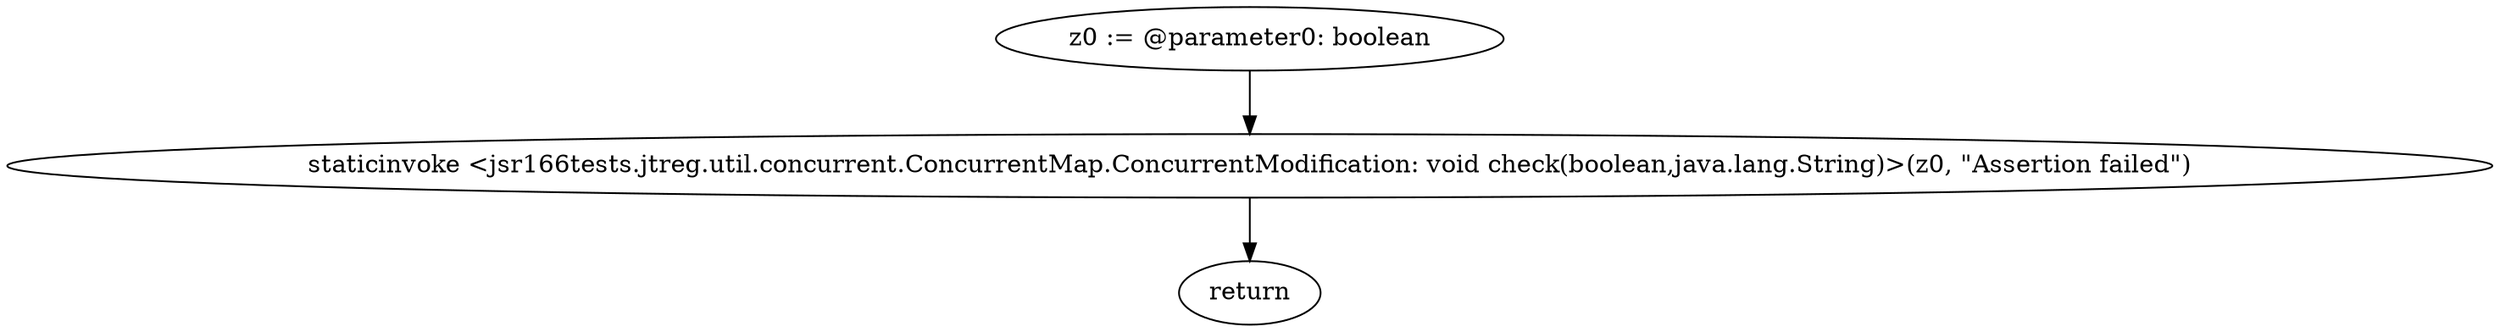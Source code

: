 digraph "unitGraph" {
    "z0 := @parameter0: boolean"
    "staticinvoke <jsr166tests.jtreg.util.concurrent.ConcurrentMap.ConcurrentModification: void check(boolean,java.lang.String)>(z0, \"Assertion failed\")"
    "return"
    "z0 := @parameter0: boolean"->"staticinvoke <jsr166tests.jtreg.util.concurrent.ConcurrentMap.ConcurrentModification: void check(boolean,java.lang.String)>(z0, \"Assertion failed\")";
    "staticinvoke <jsr166tests.jtreg.util.concurrent.ConcurrentMap.ConcurrentModification: void check(boolean,java.lang.String)>(z0, \"Assertion failed\")"->"return";
}
